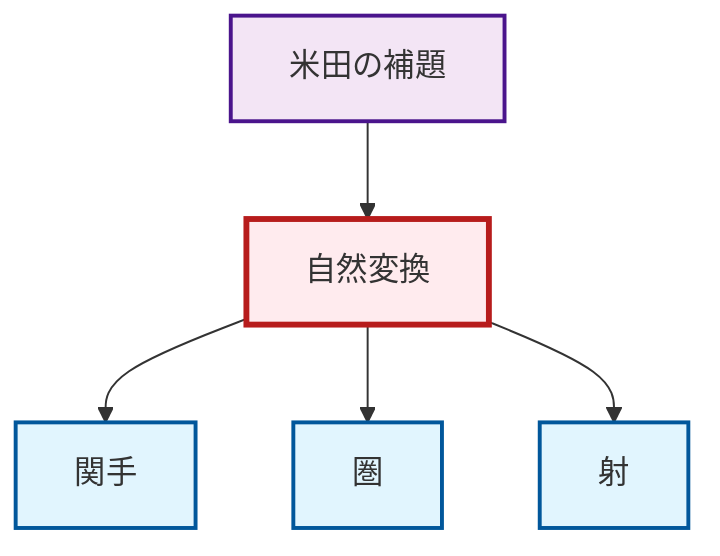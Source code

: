 graph TD
    classDef definition fill:#e1f5fe,stroke:#01579b,stroke-width:2px
    classDef theorem fill:#f3e5f5,stroke:#4a148c,stroke-width:2px
    classDef axiom fill:#fff3e0,stroke:#e65100,stroke-width:2px
    classDef example fill:#e8f5e9,stroke:#1b5e20,stroke-width:2px
    classDef current fill:#ffebee,stroke:#b71c1c,stroke-width:3px
    def-morphism["射"]:::definition
    thm-yoneda["米田の補題"]:::theorem
    def-natural-transformation["自然変換"]:::definition
    def-functor["関手"]:::definition
    def-category["圏"]:::definition
    def-natural-transformation --> def-functor
    thm-yoneda --> def-natural-transformation
    def-natural-transformation --> def-category
    def-natural-transformation --> def-morphism
    class def-natural-transformation current